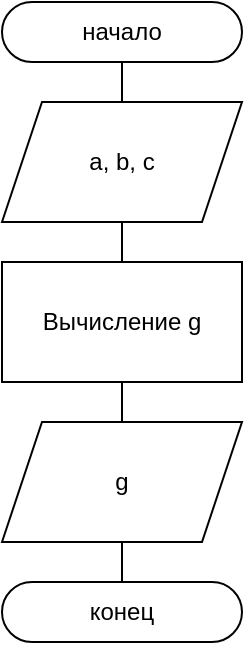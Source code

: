 <mxfile version="26.0.10">
  <diagram name="Страница — 1" id="3690MIBFD441qm7mS8JK">
    <mxGraphModel dx="1050" dy="575" grid="1" gridSize="10" guides="1" tooltips="1" connect="1" arrows="1" fold="1" page="1" pageScale="1" pageWidth="827" pageHeight="1169" math="0" shadow="0">
      <root>
        <mxCell id="0" />
        <mxCell id="1" parent="0" />
        <mxCell id="lIKe0_nm2J6Ok_VBicBx-1" style="edgeStyle=orthogonalEdgeStyle;rounded=0;orthogonalLoop=1;jettySize=auto;html=1;exitX=0.5;exitY=1;exitDx=0;exitDy=0;entryX=0.5;entryY=0;entryDx=0;entryDy=0;endArrow=none;startFill=0;" edge="1" parent="1" source="lIKe0_nm2J6Ok_VBicBx-2" target="lIKe0_nm2J6Ok_VBicBx-4">
          <mxGeometry relative="1" as="geometry" />
        </mxCell>
        <mxCell id="lIKe0_nm2J6Ok_VBicBx-2" value="начало" style="rounded=1;whiteSpace=wrap;html=1;arcSize=50;" vertex="1" parent="1">
          <mxGeometry x="160" y="40" width="120" height="30" as="geometry" />
        </mxCell>
        <mxCell id="lIKe0_nm2J6Ok_VBicBx-3" style="edgeStyle=orthogonalEdgeStyle;rounded=0;orthogonalLoop=1;jettySize=auto;html=1;exitX=0.5;exitY=1;exitDx=0;exitDy=0;entryX=0.5;entryY=0;entryDx=0;entryDy=0;endArrow=none;startFill=0;" edge="1" parent="1" source="lIKe0_nm2J6Ok_VBicBx-4" target="lIKe0_nm2J6Ok_VBicBx-6">
          <mxGeometry relative="1" as="geometry" />
        </mxCell>
        <mxCell id="lIKe0_nm2J6Ok_VBicBx-4" value="a, b, c" style="shape=parallelogram;perimeter=parallelogramPerimeter;whiteSpace=wrap;html=1;fixedSize=1;" vertex="1" parent="1">
          <mxGeometry x="160" y="90" width="120" height="60" as="geometry" />
        </mxCell>
        <mxCell id="lIKe0_nm2J6Ok_VBicBx-5" style="edgeStyle=orthogonalEdgeStyle;rounded=0;orthogonalLoop=1;jettySize=auto;html=1;exitX=0.5;exitY=1;exitDx=0;exitDy=0;entryX=0.5;entryY=0;entryDx=0;entryDy=0;endArrow=none;startFill=0;" edge="1" parent="1" source="lIKe0_nm2J6Ok_VBicBx-6" target="lIKe0_nm2J6Ok_VBicBx-8">
          <mxGeometry relative="1" as="geometry" />
        </mxCell>
        <mxCell id="lIKe0_nm2J6Ok_VBicBx-6" value="Вычисление g" style="rounded=0;whiteSpace=wrap;html=1;" vertex="1" parent="1">
          <mxGeometry x="160" y="170" width="120" height="60" as="geometry" />
        </mxCell>
        <mxCell id="lIKe0_nm2J6Ok_VBicBx-7" style="edgeStyle=orthogonalEdgeStyle;rounded=0;orthogonalLoop=1;jettySize=auto;html=1;exitX=0.5;exitY=1;exitDx=0;exitDy=0;entryX=0.5;entryY=0;entryDx=0;entryDy=0;endArrow=none;startFill=0;" edge="1" parent="1" source="lIKe0_nm2J6Ok_VBicBx-8" target="lIKe0_nm2J6Ok_VBicBx-9">
          <mxGeometry relative="1" as="geometry" />
        </mxCell>
        <mxCell id="lIKe0_nm2J6Ok_VBicBx-8" value="g" style="shape=parallelogram;perimeter=parallelogramPerimeter;whiteSpace=wrap;html=1;fixedSize=1;" vertex="1" parent="1">
          <mxGeometry x="160" y="250" width="120" height="60" as="geometry" />
        </mxCell>
        <mxCell id="lIKe0_nm2J6Ok_VBicBx-9" value="конец" style="rounded=1;whiteSpace=wrap;html=1;arcSize=50;" vertex="1" parent="1">
          <mxGeometry x="160" y="330" width="120" height="30" as="geometry" />
        </mxCell>
      </root>
    </mxGraphModel>
  </diagram>
</mxfile>
